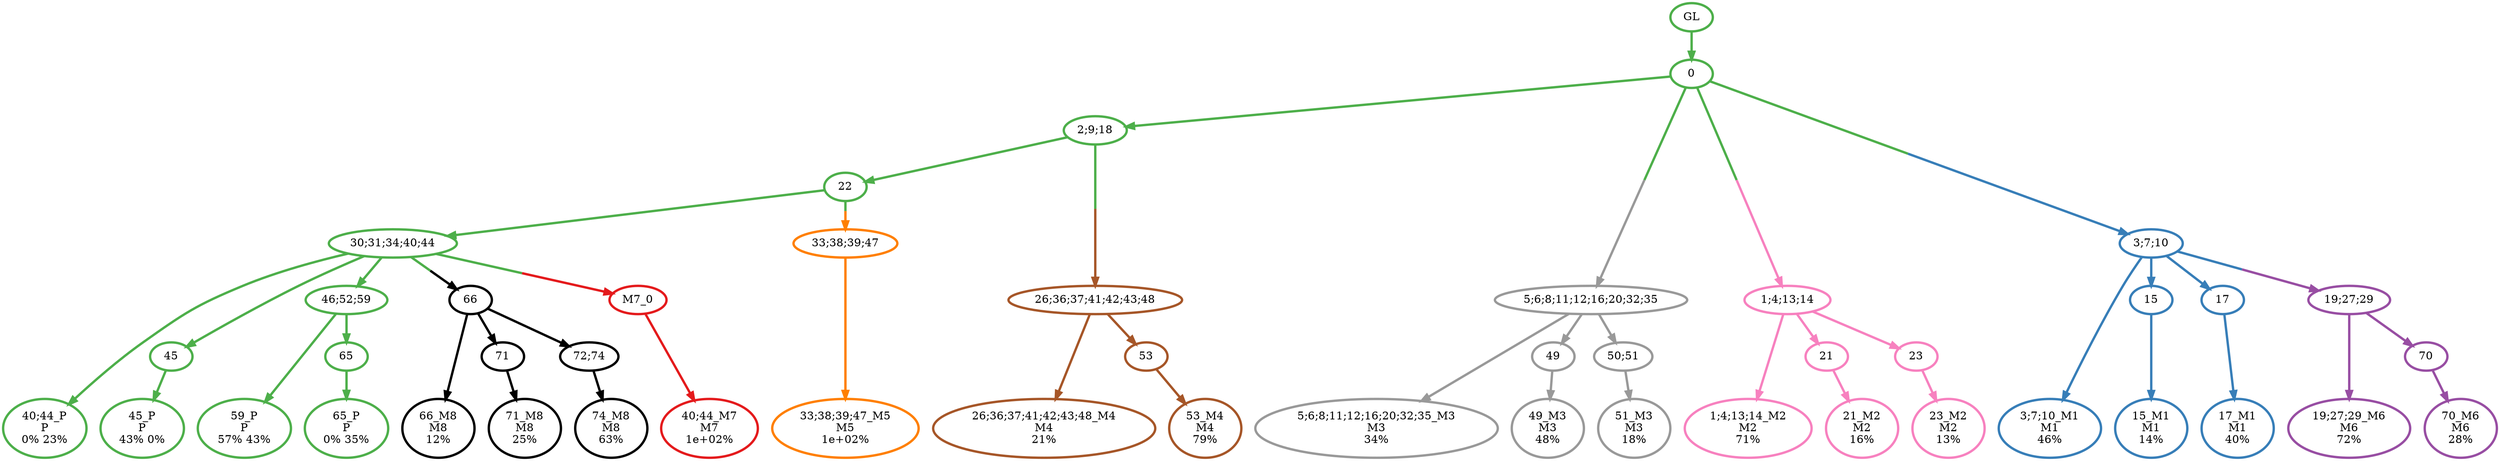 digraph T {
	{
		rank=same
		42 [penwidth=3,colorscheme=set19,color=3,label="40;44_P\nP\n0% 23%"]
		40 [penwidth=3,colorscheme=set19,color=3,label="45_P\nP\n43% 0%"]
		38 [penwidth=3,colorscheme=set19,color=3,label="59_P\nP\n57% 43%"]
		36 [penwidth=3,colorscheme=set19,color=3,label="65_P\nP\n0% 35%"]
		35 [penwidth=3,colorscheme=set19,color=2,label="3;7;10_M1\nM1\n46%"]
		33 [penwidth=3,colorscheme=set19,color=2,label="15_M1\nM1\n14%"]
		31 [penwidth=3,colorscheme=set19,color=2,label="17_M1\nM1\n40%"]
		30 [penwidth=3,colorscheme=set19,color=8,label="1;4;13;14_M2\nM2\n71%"]
		28 [penwidth=3,colorscheme=set19,color=8,label="21_M2\nM2\n16%"]
		26 [penwidth=3,colorscheme=set19,color=8,label="23_M2\nM2\n13%"]
		25 [penwidth=3,colorscheme=set19,color=9,label="5;6;8;11;12;16;20;32;35_M3\nM3\n34%"]
		23 [penwidth=3,colorscheme=set19,color=9,label="49_M3\nM3\n48%"]
		21 [penwidth=3,colorscheme=set19,color=9,label="51_M3\nM3\n18%"]
		20 [penwidth=3,colorscheme=set19,color=7,label="26;36;37;41;42;43;48_M4\nM4\n21%"]
		18 [penwidth=3,colorscheme=set19,color=7,label="53_M4\nM4\n79%"]
		17 [penwidth=3,colorscheme=set19,color=5,label="33;38;39;47_M5\nM5\n1e+02%"]
		16 [penwidth=3,colorscheme=set19,color=4,label="19;27;29_M6\nM6\n72%"]
		14 [penwidth=3,colorscheme=set19,color=4,label="70_M6\nM6\n28%"]
		13 [penwidth=3,colorscheme=set19,color=1,label="40;44_M7\nM7\n1e+02%"]
		12 [penwidth=3,colorscheme=set19,color=10,label="66_M8\nM8\n12%"]
		10 [penwidth=3,colorscheme=set19,color=10,label="71_M8\nM8\n25%"]
		8 [penwidth=3,colorscheme=set19,color=10,label="74_M8\nM8\n63%"]
	}
	47 [penwidth=3,colorscheme=set19,color=3,label="GL"]
	46 [penwidth=3,colorscheme=set19,color=3,label="0"]
	45 [penwidth=3,colorscheme=set19,color=3,label="2;9;18"]
	44 [penwidth=3,colorscheme=set19,color=3,label="22"]
	43 [penwidth=3,colorscheme=set19,color=3,label="30;31;34;40;44"]
	41 [penwidth=3,colorscheme=set19,color=3,label="45"]
	39 [penwidth=3,colorscheme=set19,color=3,label="46;52;59"]
	37 [penwidth=3,colorscheme=set19,color=3,label="65"]
	34 [penwidth=3,colorscheme=set19,color=2,label="15"]
	32 [penwidth=3,colorscheme=set19,color=2,label="17"]
	29 [penwidth=3,colorscheme=set19,color=8,label="21"]
	27 [penwidth=3,colorscheme=set19,color=8,label="23"]
	24 [penwidth=3,colorscheme=set19,color=9,label="49"]
	22 [penwidth=3,colorscheme=set19,color=9,label="50;51"]
	19 [penwidth=3,colorscheme=set19,color=7,label="53"]
	15 [penwidth=3,colorscheme=set19,color=4,label="70"]
	11 [penwidth=3,colorscheme=set19,color=10,label="71"]
	9 [penwidth=3,colorscheme=set19,color=10,label="72;74"]
	7 [penwidth=3,colorscheme=set19,color=4,label="19;27;29"]
	6 [penwidth=3,colorscheme=set19,color=10,label="66"]
	5 [penwidth=3,colorscheme=set19,color=1,label="M7_0"]
	4 [penwidth=3,colorscheme=set19,color=5,label="33;38;39;47"]
	3 [penwidth=3,colorscheme=set19,color=7,label="26;36;37;41;42;43;48"]
	2 [penwidth=3,colorscheme=set19,color=9,label="5;6;8;11;12;16;20;32;35"]
	1 [penwidth=3,colorscheme=set19,color=8,label="1;4;13;14"]
	0 [penwidth=3,colorscheme=set19,color=2,label="3;7;10"]
	47 -> 46 [penwidth=3,colorscheme=set19,color=3]
	46 -> 45 [penwidth=3,colorscheme=set19,color=3]
	46 -> 2 [penwidth=3,colorscheme=set19,color="3;0.5:9"]
	46 -> 1 [penwidth=3,colorscheme=set19,color="3;0.5:8"]
	46 -> 0 [penwidth=3,colorscheme=set19,color="3;0.5:2"]
	45 -> 44 [penwidth=3,colorscheme=set19,color=3]
	45 -> 3 [penwidth=3,colorscheme=set19,color="3;0.5:7"]
	44 -> 43 [penwidth=3,colorscheme=set19,color=3]
	44 -> 4 [penwidth=3,colorscheme=set19,color="3;0.5:5"]
	43 -> 42 [penwidth=3,colorscheme=set19,color=3]
	43 -> 41 [penwidth=3,colorscheme=set19,color=3]
	43 -> 39 [penwidth=3,colorscheme=set19,color=3]
	43 -> 5 [penwidth=3,colorscheme=set19,color="3;0.5:1"]
	43 -> 6 [penwidth=3,colorscheme=set19,color="3;0.5:10"]
	41 -> 40 [penwidth=3,colorscheme=set19,color=3]
	39 -> 38 [penwidth=3,colorscheme=set19,color=3]
	39 -> 37 [penwidth=3,colorscheme=set19,color=3]
	37 -> 36 [penwidth=3,colorscheme=set19,color=3]
	34 -> 33 [penwidth=3,colorscheme=set19,color=2]
	32 -> 31 [penwidth=3,colorscheme=set19,color=2]
	29 -> 28 [penwidth=3,colorscheme=set19,color=8]
	27 -> 26 [penwidth=3,colorscheme=set19,color=8]
	24 -> 23 [penwidth=3,colorscheme=set19,color=9]
	22 -> 21 [penwidth=3,colorscheme=set19,color=9]
	19 -> 18 [penwidth=3,colorscheme=set19,color=7]
	15 -> 14 [penwidth=3,colorscheme=set19,color=4]
	11 -> 10 [penwidth=3,colorscheme=set19,color=10]
	9 -> 8 [penwidth=3,colorscheme=set19,color=10]
	7 -> 16 [penwidth=3,colorscheme=set19,color=4]
	7 -> 15 [penwidth=3,colorscheme=set19,color=4]
	6 -> 12 [penwidth=3,colorscheme=set19,color=10]
	6 -> 11 [penwidth=3,colorscheme=set19,color=10]
	6 -> 9 [penwidth=3,colorscheme=set19,color=10]
	5 -> 13 [penwidth=3,colorscheme=set19,color=1]
	4 -> 17 [penwidth=3,colorscheme=set19,color=5]
	3 -> 20 [penwidth=3,colorscheme=set19,color=7]
	3 -> 19 [penwidth=3,colorscheme=set19,color=7]
	2 -> 25 [penwidth=3,colorscheme=set19,color=9]
	2 -> 24 [penwidth=3,colorscheme=set19,color=9]
	2 -> 22 [penwidth=3,colorscheme=set19,color=9]
	1 -> 30 [penwidth=3,colorscheme=set19,color=8]
	1 -> 29 [penwidth=3,colorscheme=set19,color=8]
	1 -> 27 [penwidth=3,colorscheme=set19,color=8]
	0 -> 35 [penwidth=3,colorscheme=set19,color=2]
	0 -> 34 [penwidth=3,colorscheme=set19,color=2]
	0 -> 32 [penwidth=3,colorscheme=set19,color=2]
	0 -> 7 [penwidth=3,colorscheme=set19,color="2;0.5:4"]
}
